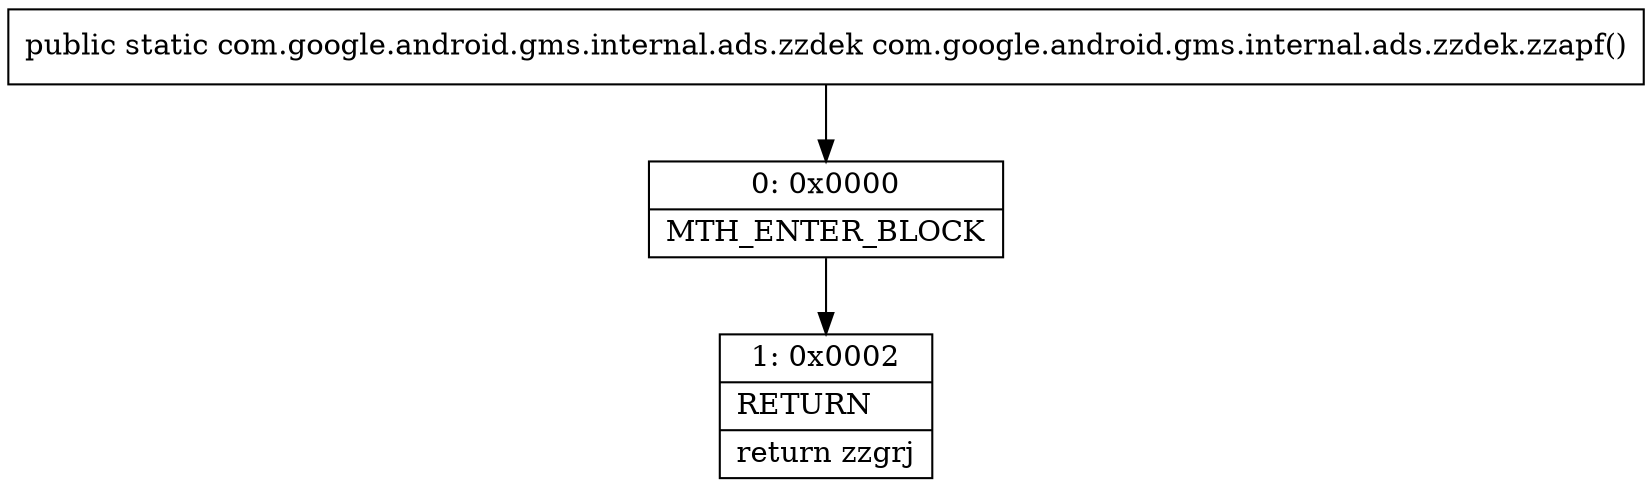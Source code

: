 digraph "CFG forcom.google.android.gms.internal.ads.zzdek.zzapf()Lcom\/google\/android\/gms\/internal\/ads\/zzdek;" {
Node_0 [shape=record,label="{0\:\ 0x0000|MTH_ENTER_BLOCK\l}"];
Node_1 [shape=record,label="{1\:\ 0x0002|RETURN\l|return zzgrj\l}"];
MethodNode[shape=record,label="{public static com.google.android.gms.internal.ads.zzdek com.google.android.gms.internal.ads.zzdek.zzapf() }"];
MethodNode -> Node_0;
Node_0 -> Node_1;
}

